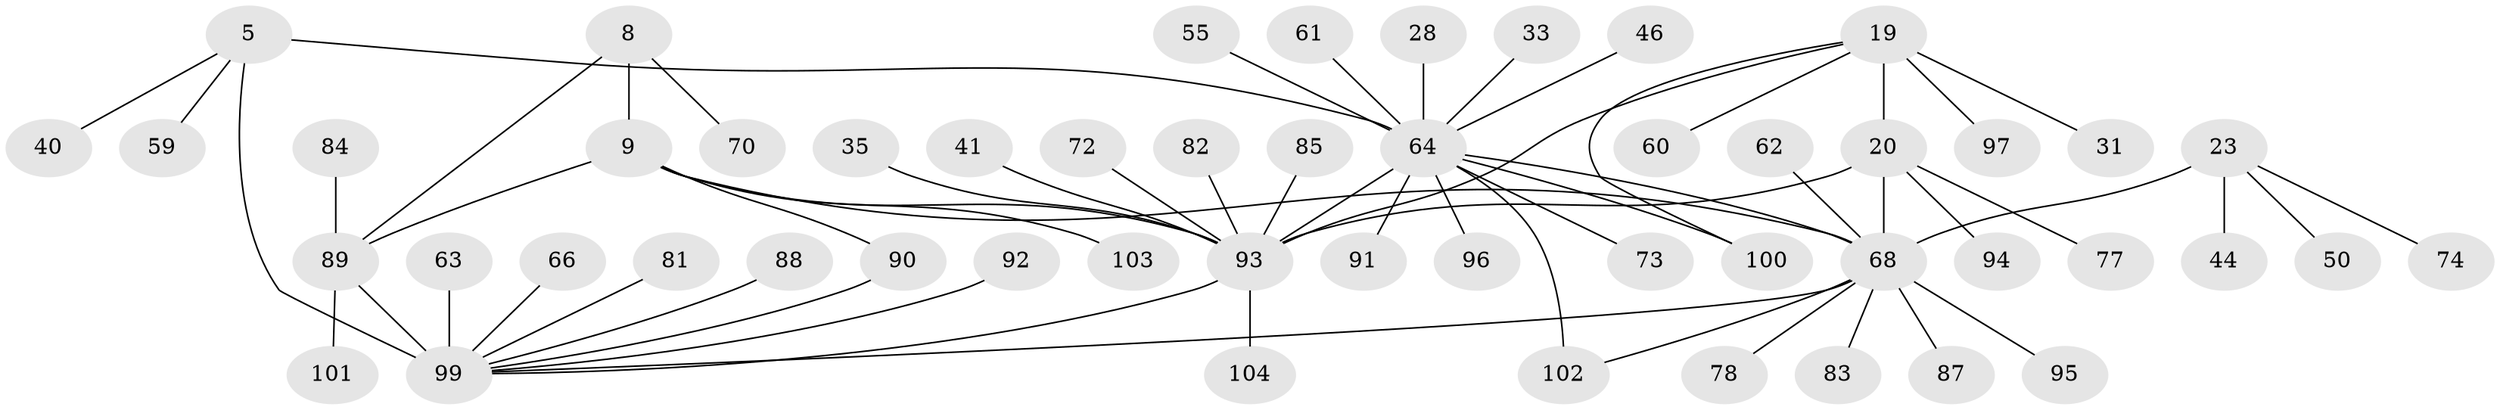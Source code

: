 // original degree distribution, {10: 0.019230769230769232, 6: 0.0673076923076923, 9: 0.019230769230769232, 8: 0.038461538461538464, 5: 0.038461538461538464, 4: 0.009615384615384616, 7: 0.009615384615384616, 11: 0.019230769230769232, 14: 0.019230769230769232, 2: 0.1346153846153846, 1: 0.5673076923076923, 3: 0.057692307692307696}
// Generated by graph-tools (version 1.1) at 2025/54/03/09/25 04:54:47]
// undirected, 52 vertices, 61 edges
graph export_dot {
graph [start="1"]
  node [color=gray90,style=filled];
  5 [super="+2"];
  8 [super="+7"];
  9 [super="+6"];
  19 [super="+18"];
  20 [super="+17"];
  23 [super="+21"];
  28;
  31;
  33;
  35;
  40;
  41;
  44;
  46;
  50;
  55;
  59;
  60;
  61;
  62;
  63;
  64 [super="+58+14+15"];
  66;
  68 [super="+32+25+26+47+51+52+53+56+57"];
  70;
  72;
  73;
  74 [super="+69"];
  77;
  78 [super="+67"];
  81;
  82;
  83;
  84 [super="+49"];
  85 [super="+65"];
  87;
  88;
  89 [super="+10+76"];
  90;
  91;
  92 [super="+86"];
  93 [super="+29+30+71+75+80+13"];
  94 [super="+79"];
  95;
  96;
  97;
  99 [super="+1+4+36+37+42+45"];
  100 [super="+98"];
  101;
  102 [super="+54"];
  103;
  104;
  5 -- 40;
  5 -- 59;
  5 -- 99 [weight=6];
  5 -- 64;
  8 -- 9 [weight=4];
  8 -- 70;
  8 -- 89 [weight=2];
  9 -- 90;
  9 -- 103;
  9 -- 89 [weight=2];
  9 -- 68;
  9 -- 93 [weight=2];
  19 -- 20 [weight=4];
  19 -- 31;
  19 -- 60;
  19 -- 97;
  19 -- 100;
  19 -- 93 [weight=2];
  20 -- 77;
  20 -- 94;
  20 -- 68;
  20 -- 93 [weight=2];
  23 -- 50;
  23 -- 44;
  23 -- 74;
  23 -- 68 [weight=6];
  28 -- 64;
  33 -- 64;
  35 -- 93;
  41 -- 93;
  46 -- 64;
  55 -- 64;
  61 -- 64;
  62 -- 68;
  63 -- 99;
  64 -- 102 [weight=2];
  64 -- 93 [weight=8];
  64 -- 68 [weight=3];
  64 -- 96;
  64 -- 100 [weight=2];
  64 -- 73;
  64 -- 91;
  66 -- 99;
  68 -- 83;
  68 -- 102;
  68 -- 78;
  68 -- 87;
  68 -- 95;
  68 -- 99;
  72 -- 93;
  81 -- 99;
  82 -- 93;
  84 -- 89;
  85 -- 93;
  88 -- 99;
  89 -- 101;
  89 -- 99 [weight=2];
  90 -- 99;
  92 -- 99;
  93 -- 104;
  93 -- 99;
}
